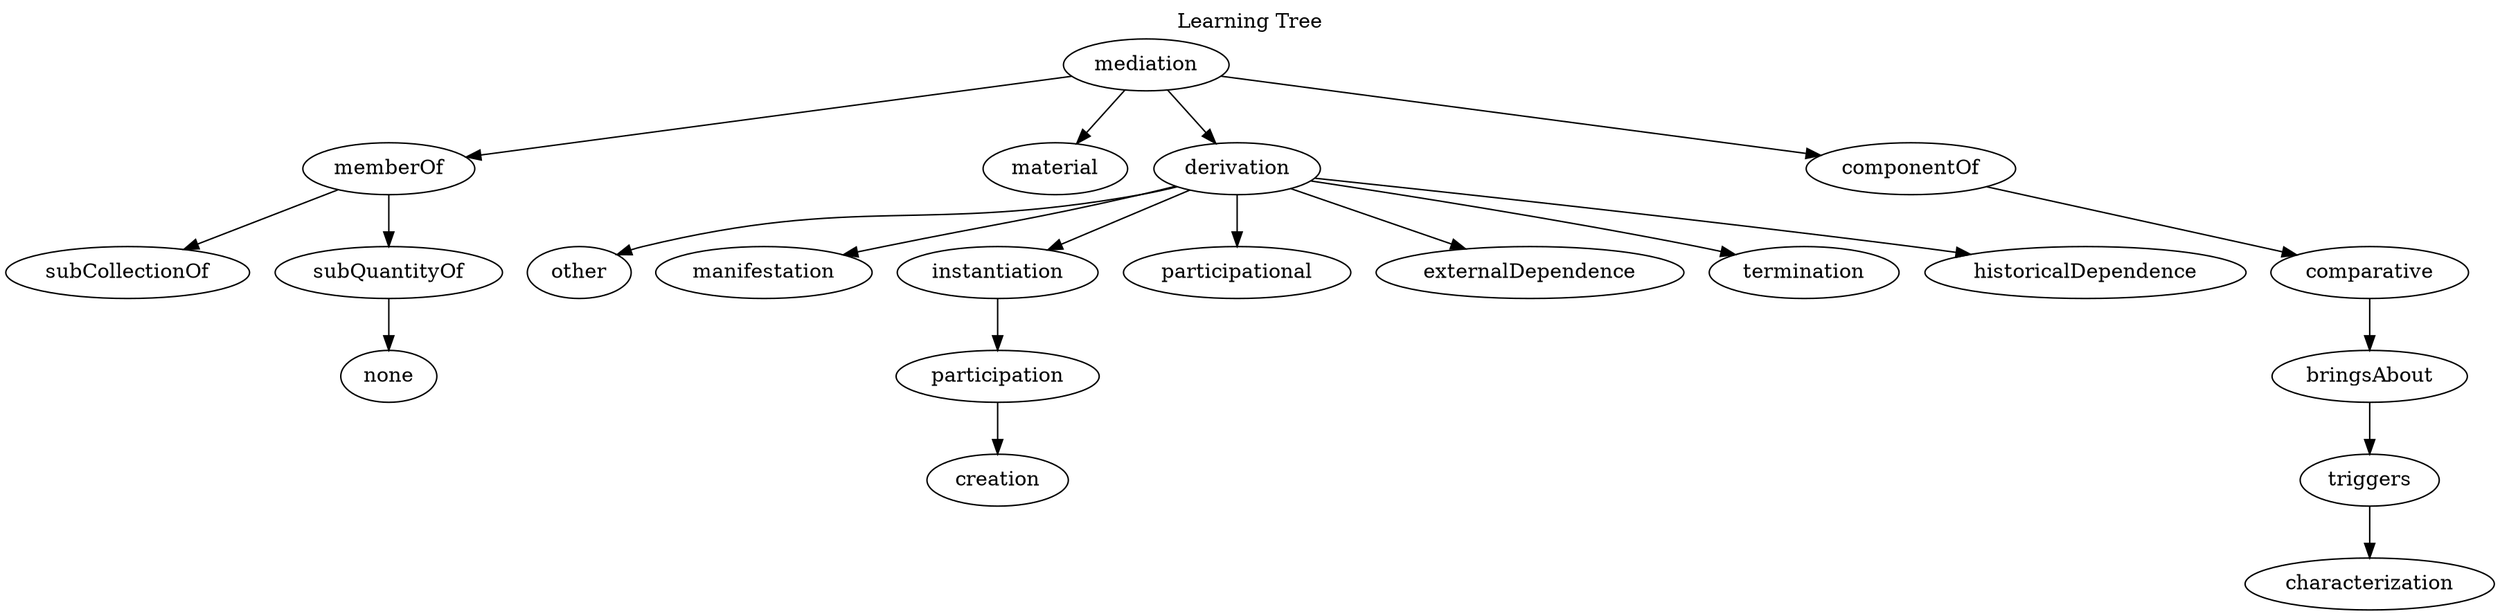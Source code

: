 strict digraph  {
label="Learning Tree";
labelloc=t;
labeljust=c;
mediation;
memberOf;
material;
derivation;
componentOf;
subCollectionOf;
subQuantityOf;
comparative;
other;
manifestation;
instantiation;
participational;
externalDependence;
termination;
historicalDependence;
participation;
creation;
bringsAbout;
triggers;
characterization;
none;
mediation -> memberOf;
mediation -> material;
mediation -> derivation;
mediation -> componentOf;
memberOf -> subCollectionOf;
memberOf -> subQuantityOf;
derivation -> other;
derivation -> manifestation;
derivation -> instantiation;
derivation -> participational;
derivation -> externalDependence;
derivation -> termination;
derivation -> historicalDependence;
componentOf -> comparative;
subQuantityOf -> none;
comparative -> bringsAbout;
instantiation -> participation;
participation -> creation;
bringsAbout -> triggers;
triggers -> characterization;
}
